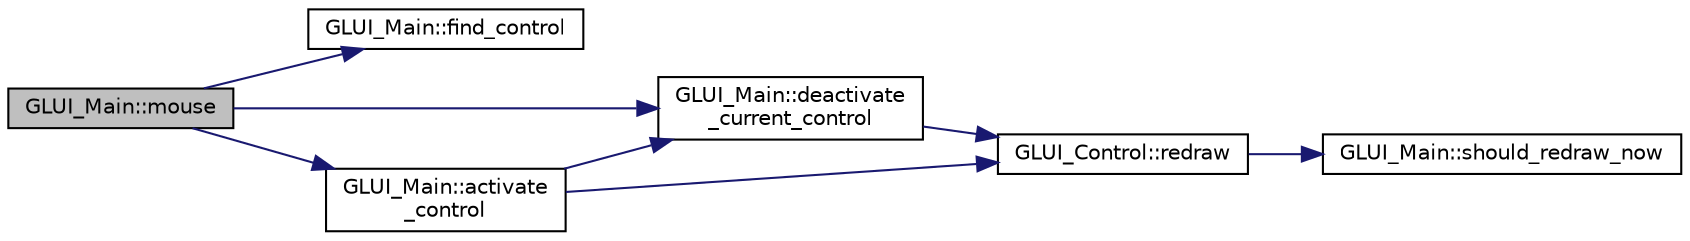 digraph "GLUI_Main::mouse"
{
  edge [fontname="Helvetica",fontsize="10",labelfontname="Helvetica",labelfontsize="10"];
  node [fontname="Helvetica",fontsize="10",shape=record];
  rankdir="LR";
  Node1 [label="GLUI_Main::mouse",height=0.2,width=0.4,color="black", fillcolor="grey75", style="filled", fontcolor="black"];
  Node1 -> Node2 [color="midnightblue",fontsize="10",style="solid",fontname="Helvetica"];
  Node2 [label="GLUI_Main::find_control",height=0.2,width=0.4,color="black", fillcolor="white", style="filled",URL="$class_g_l_u_i___main.html#ac4954c3b7790085da920a6f19c033843"];
  Node1 -> Node3 [color="midnightblue",fontsize="10",style="solid",fontname="Helvetica"];
  Node3 [label="GLUI_Main::deactivate\l_current_control",height=0.2,width=0.4,color="black", fillcolor="white", style="filled",URL="$class_g_l_u_i___main.html#a819a4700253582ef4a49101c25b3a5a3"];
  Node3 -> Node4 [color="midnightblue",fontsize="10",style="solid",fontname="Helvetica"];
  Node4 [label="GLUI_Control::redraw",height=0.2,width=0.4,color="black", fillcolor="white", style="filled",URL="$class_g_l_u_i___control.html#a7777125cd866884377899df625bad6cd"];
  Node4 -> Node5 [color="midnightblue",fontsize="10",style="solid",fontname="Helvetica"];
  Node5 [label="GLUI_Main::should_redraw_now",height=0.2,width=0.4,color="black", fillcolor="white", style="filled",URL="$class_g_l_u_i___main.html#a838a093d3748a6a6434f5e3a62d29c79"];
  Node1 -> Node6 [color="midnightblue",fontsize="10",style="solid",fontname="Helvetica"];
  Node6 [label="GLUI_Main::activate\l_control",height=0.2,width=0.4,color="black", fillcolor="white", style="filled",URL="$class_g_l_u_i___main.html#aafe506d2f17957f0ff81b7168d12428a"];
  Node6 -> Node3 [color="midnightblue",fontsize="10",style="solid",fontname="Helvetica"];
  Node6 -> Node4 [color="midnightblue",fontsize="10",style="solid",fontname="Helvetica"];
}

